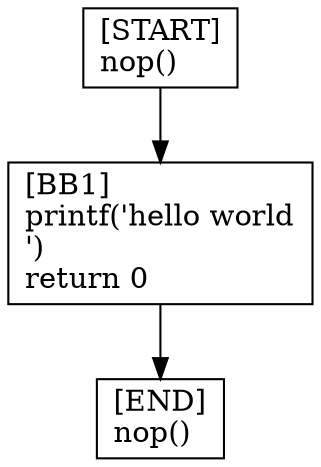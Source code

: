 digraph {
  node [shape=box]
  END [label="[END]\lnop()\l"];
  START [label="[START]\lnop()\l"];
  BB1 [label="[BB1]\lprintf('hello world\n')\lreturn 0\l"];
  START -> BB1;
  BB1 -> END;
}
